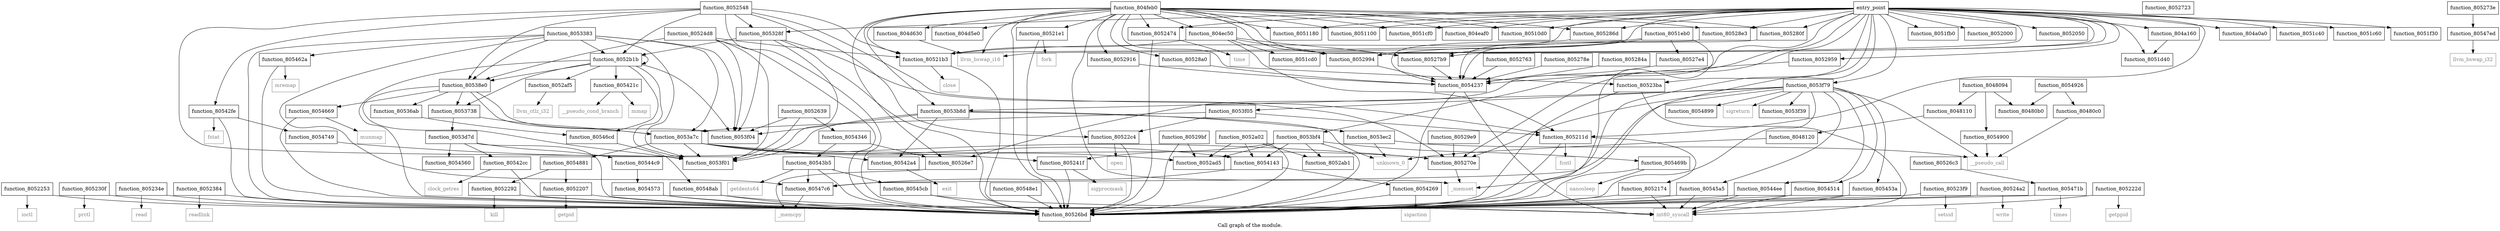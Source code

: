 digraph "Call graph of the module." {
  label="Call graph of the module.";
  node [shape=record];

  Node_function_805222d [label="{function_805222d}"];
  Node_function_8052253 [label="{function_8052253}"];
  Node_function_8053f39 [label="{function_8053f39}"];
  Node_function_8052ab1 [label="{function_8052ab1}"];
  Node_function_805270e [label="{function_805270e}"];
  Node_function_8052723 [label="{function_8052723}"];
  Node_function_8052ad5 [label="{function_8052ad5}"];
  Node_function_805273e [label="{function_805273e}"];
  Node_function_8052af5 [label="{function_8052af5}"];
  Node_function_8052b1b [label="{function_8052b1b}"];
  Node_function_8052763 [label="{function_8052763}"];
  Node_function_805328f [label="{function_805328f}"];
  Node_function_805278e [label="{function_805278e}"];
  Node_function_8053383 [label="{function_8053383}"];
  Node_function_80527b9 [label="{function_80527b9}"];
  Node_function_80536ab [label="{function_80536ab}"];
  Node_function_8053738 [label="{function_8053738}"];
  Node_function_80527e4 [label="{function_80527e4}"];
  Node_function_80538e0 [label="{function_80538e0}"];
  Node_function_805280f [label="{function_805280f}"];
  Node_function_8053a7c [label="{function_8053a7c}"];
  Node_function_8052292 [label="{function_8052292}"];
  Node_function_80522c4 [label="{function_80522c4}"];
  Node_function_805284a [label="{function_805284a}"];
  Node_function_805230f [label="{function_805230f}"];
  Node_function_8052994 [label="{function_8052994}"];
  Node_function_805234e [label="{function_805234e}"];
  Node_function_8052384 [label="{function_8052384}"];
  Node_function_80523ba [label="{function_80523ba}"];
  Node_function_8053f05 [label="{function_8053f05}"];
  Node_function_80523f9 [label="{function_80523f9}"];
  Node_function_805241f [label="{function_805241f}"];
  Node_function_8052474 [label="{function_8052474}"];
  Node_function_80524a2 [label="{function_80524a2}"];
  Node_function_80524d8 [label="{function_80524d8}"];
  Node_function_8053f01 [label="{function_8053f01}"];
  Node_function_8052548 [label="{function_8052548}"];
  Node_function_80529bf [label="{function_80529bf}"];
  Node_function_8053b8d [label="{function_8053b8d}"];
  Node_function_805286d [label="{function_805286d}"];
  Node_function_80529e9 [label="{function_80529e9}"];
  Node_function_8052639 [label="{function_8052639}"];
  Node_function_80526bd [label="{function_80526bd}"];
  Node_function_80528a0 [label="{function_80528a0}"];
  Node_function_80526e7 [label="{function_80526e7}"];
  Node_function_8052a02 [label="{function_8052a02}"];
  Node_function_80528e3 [label="{function_80528e3}"];
  Node_function_8053bf4 [label="{function_8053bf4}"];
  Node_function_8052916 [label="{function_8052916}"];
  Node_function_8053d7d [label="{function_8053d7d}"];
  Node_function_8052959 [label="{function_8052959}"];
  Node_function_8053f04 [label="{function_8053f04}"];
  Node_function_80526c3 [label="{function_80526c3}"];
  Node_function_8053ec2 [label="{function_8053ec2}"];
  Node_function_8054143 [label="{function_8054143}"];
  Node_function_805421c [label="{function_805421c}"];
  Node_function_8054237 [label="{function_8054237}"];
  Node_function_8054269 [label="{function_8054269}"];
  Node_function_80542a4 [label="{function_80542a4}"];
  Node_function_80542cc [label="{function_80542cc}"];
  Node_function_80542fe [label="{function_80542fe}"];
  Node_function_8054346 [label="{function_8054346}"];
  Node_function_80543b5 [label="{function_80543b5}"];
  Node_function_80544c9 [label="{function_80544c9}"];
  Node_function_80544ee [label="{function_80544ee}"];
  Node_function_8054514 [label="{function_8054514}"];
  Node_function_805453a [label="{function_805453a}"];
  Node_function_8054560 [label="{function_8054560}"];
  Node_function_8054573 [label="{function_8054573}"];
  Node_function_80545a5 [label="{function_80545a5}"];
  Node_function_80545cb [label="{function_80545cb}"];
  Node_function_805462a [label="{function_805462a}"];
  Node_function_8054669 [label="{function_8054669}"];
  Node_function_805469b [label="{function_805469b}"];
  Node_function_80546cd [label="{function_80546cd}"];
  Node_function_805471b [label="{function_805471b}"];
  Node_function_8054749 [label="{function_8054749}"];
  Node_function_80547c6 [label="{function_80547c6}"];
  Node_function_80547ed [label="{function_80547ed}"];
  Node_function_8054881 [label="{function_8054881}"];
  Node_function_8054899 [label="{function_8054899}"];
  Node_function_80548ab [label="{function_80548ab}"];
  Node_function_80548e1 [label="{function_80548e1}"];
  Node_function_8054900 [label="{function_8054900}"];
  Node_function_8054926 [label="{function_8054926}"];
  Node_llvm_ctlz_i32 [color="gray50", fontcolor="gray50", label="{llvm_ctlz_i32}"];
  Node_llvm_bswap_i32 [color="gray50", fontcolor="gray50", label="{llvm_bswap_i32}"];
  Node_getpid [color="gray50", fontcolor="gray50", label="{getpid}"];
  Node_function_8053f79 [label="{function_8053f79}"];
  Node__memset [color="gray50", fontcolor="gray50", label="{_memset}"];
  Node__memcpy [color="gray50", fontcolor="gray50", label="{_memcpy}"];
  Node_llvm_bswap_i16 [color="gray50", fontcolor="gray50", label="{llvm_bswap_i16}"];
  Node_unknown_0 [color="gray50", fontcolor="gray50", label="{unknown_0}"];
  Node_fcntl [color="gray50", fontcolor="gray50", label="{fcntl}"];
  Node_int80_syscall [color="gray50", fontcolor="gray50", label="{int80_syscall}"];
  Node_close [color="gray50", fontcolor="gray50", label="{close}"];
  Node_fork [color="gray50", fontcolor="gray50", label="{fork}"];
  Node_getppid [color="gray50", fontcolor="gray50", label="{getppid}"];
  Node_ioctl [color="gray50", fontcolor="gray50", label="{ioctl}"];
  Node_kill [color="gray50", fontcolor="gray50", label="{kill}"];
  Node_open [color="gray50", fontcolor="gray50", label="{open}"];
  Node_prctl [color="gray50", fontcolor="gray50", label="{prctl}"];
  Node_read [color="gray50", fontcolor="gray50", label="{read}"];
  Node_readlink [color="gray50", fontcolor="gray50", label="{readlink}"];
  Node_setsid [color="gray50", fontcolor="gray50", label="{setsid}"];
  Node_sigprocmask [color="gray50", fontcolor="gray50", label="{sigprocmask}"];
  Node_time [color="gray50", fontcolor="gray50", label="{time}"];
  Node_write [color="gray50", fontcolor="gray50", label="{write}"];
  Node_sigreturn [color="gray50", fontcolor="gray50", label="{sigreturn}"];
  Node_mmap [color="gray50", fontcolor="gray50", label="{mmap}"];
  Node_sigaction [color="gray50", fontcolor="gray50", label="{sigaction}"];
  Node_exit [color="gray50", fontcolor="gray50", label="{exit}"];
  Node_clock_getres [color="gray50", fontcolor="gray50", label="{clock_getres}"];
  Node_fstat [color="gray50", fontcolor="gray50", label="{fstat}"];
  Node_getdents64 [color="gray50", fontcolor="gray50", label="{getdents64}"];
  Node_mremap [color="gray50", fontcolor="gray50", label="{mremap}"];
  Node_munmap [color="gray50", fontcolor="gray50", label="{munmap}"];
  Node_nanosleep [color="gray50", fontcolor="gray50", label="{nanosleep}"];
  Node_times [color="gray50", fontcolor="gray50", label="{times}"];
  Node___pseudo_call [color="gray50", fontcolor="gray50", label="{__pseudo_call}"];
  Node___pseudo_cond_branch [color="gray50", fontcolor="gray50", label="{__pseudo_cond_branch}"];
  Node_function_8048094 [label="{function_8048094}"];
  Node_function_80480b0 [label="{function_80480b0}"];
  Node_function_80480c0 [label="{function_80480c0}"];
  Node_function_8048110 [label="{function_8048110}"];
  Node_function_8048120 [label="{function_8048120}"];
  Node_entry_point [label="{entry_point}"];
  Node_function_804a0a0 [label="{function_804a0a0}"];
  Node_function_804a160 [label="{function_804a160}"];
  Node_function_804d5e0 [label="{function_804d5e0}"];
  Node_function_804d630 [label="{function_804d630}"];
  Node_function_804eaf0 [label="{function_804eaf0}"];
  Node_function_804ec50 [label="{function_804ec50}"];
  Node_function_804feb0 [label="{function_804feb0}"];
  Node_function_80510d0 [label="{function_80510d0}"];
  Node_function_8051100 [label="{function_8051100}"];
  Node_function_8051180 [label="{function_8051180}"];
  Node_function_8051c40 [label="{function_8051c40}"];
  Node_function_8051c60 [label="{function_8051c60}"];
  Node_function_8051cd0 [label="{function_8051cd0}"];
  Node_function_8051cf0 [label="{function_8051cf0}"];
  Node_function_8051d40 [label="{function_8051d40}"];
  Node_function_8051eb0 [label="{function_8051eb0}"];
  Node_function_8051f30 [label="{function_8051f30}"];
  Node_function_8051fb0 [label="{function_8051fb0}"];
  Node_function_8052000 [label="{function_8052000}"];
  Node_function_8052050 [label="{function_8052050}"];
  Node_function_805211d [label="{function_805211d}"];
  Node_function_8052174 [label="{function_8052174}"];
  Node_function_80521b3 [label="{function_80521b3}"];
  Node_function_80521e1 [label="{function_80521e1}"];
  Node_function_8052207 [label="{function_8052207}"];
  Node_function_805222d -> Node_function_80526bd;
  Node_function_805222d -> Node_getppid;
  Node_function_8052253 -> Node_function_80526bd;
  Node_function_8052253 -> Node_ioctl;
  Node_function_805270e -> Node__memset;
  Node_function_805273e -> Node_function_80547ed;
  Node_function_8052af5 -> Node_llvm_ctlz_i32;
  Node_function_8052b1b -> Node_function_8052af5;
  Node_function_8052b1b -> Node_function_8052b1b;
  Node_function_8052b1b -> Node_function_8053738;
  Node_function_8052b1b -> Node_function_80538e0;
  Node_function_8052b1b -> Node_function_8053f01;
  Node_function_8052b1b -> Node_function_80526bd;
  Node_function_8052b1b -> Node_function_8053f04;
  Node_function_8052b1b -> Node_function_805421c;
  Node_function_8052b1b -> Node_function_80546cd;
  Node_function_8052763 -> Node_function_8054237;
  Node_function_805328f -> Node_function_805270e;
  Node_function_805328f -> Node_function_8052b1b;
  Node_function_805328f -> Node_function_8053f01;
  Node_function_805328f -> Node_function_80526bd;
  Node_function_805328f -> Node_function_8053f04;
  Node_function_805278e -> Node_function_8054237;
  Node_function_8053383 -> Node_function_8052b1b;
  Node_function_8053383 -> Node_function_80538e0;
  Node_function_8053383 -> Node_function_8053a7c;
  Node_function_8053383 -> Node_function_8053f01;
  Node_function_8053383 -> Node_function_80526bd;
  Node_function_8053383 -> Node_function_8053f04;
  Node_function_8053383 -> Node_function_805462a;
  Node_function_8053383 -> Node_function_80547c6;
  Node_function_80527b9 -> Node_function_8054237;
  Node_function_80536ab -> Node_function_80546cd;
  Node_function_8053738 -> Node_function_8053a7c;
  Node_function_8053738 -> Node_function_8053d7d;
  Node_function_80527e4 -> Node_function_8054237;
  Node_function_80538e0 -> Node_function_80536ab;
  Node_function_80538e0 -> Node_function_8053738;
  Node_function_80538e0 -> Node_function_8053a7c;
  Node_function_80538e0 -> Node_function_8053f01;
  Node_function_80538e0 -> Node_function_8053f04;
  Node_function_80538e0 -> Node_function_8054669;
  Node_function_805280f -> Node_function_8054237;
  Node_function_8053a7c -> Node_function_805270e;
  Node_function_8053a7c -> Node_function_8052ad5;
  Node_function_8053a7c -> Node_function_805241f;
  Node_function_8053a7c -> Node_function_8053f01;
  Node_function_8053a7c -> Node_function_8054143;
  Node_function_8053a7c -> Node_function_80542a4;
  Node_function_8053a7c -> Node_function_8054881;
  Node_function_8052292 -> Node_function_80526bd;
  Node_function_8052292 -> Node_kill;
  Node_function_80522c4 -> Node_function_80526bd;
  Node_function_80522c4 -> Node_open;
  Node_function_805284a -> Node_function_8054237;
  Node_function_805230f -> Node_function_80526bd;
  Node_function_805230f -> Node_prctl;
  Node_function_8052994 -> Node_function_8054237;
  Node_function_805234e -> Node_function_80526bd;
  Node_function_805234e -> Node_read;
  Node_function_8052384 -> Node_function_80526bd;
  Node_function_8052384 -> Node_readlink;
  Node_function_80523ba -> Node_function_80526bd;
  Node_function_80523ba -> Node_int80_syscall;
  Node_function_8053f05 -> Node_function_8053a7c;
  Node_function_8053f05 -> Node_function_80522c4;
  Node_function_8053f05 -> Node_function_805211d;
  Node_function_80523f9 -> Node_function_80526bd;
  Node_function_80523f9 -> Node_setsid;
  Node_function_805241f -> Node_function_80526bd;
  Node_function_805241f -> Node_sigprocmask;
  Node_function_8052474 -> Node_function_80526bd;
  Node_function_8052474 -> Node_time;
  Node_function_80524a2 -> Node_function_80526bd;
  Node_function_80524a2 -> Node_write;
  Node_function_80524d8 -> Node_function_80538e0;
  Node_function_80524d8 -> Node_function_8053f01;
  Node_function_80524d8 -> Node_function_80526bd;
  Node_function_80524d8 -> Node_function_8053f04;
  Node_function_80524d8 -> Node_function_80521b3;
  Node_function_8052548 -> Node_function_8052b1b;
  Node_function_8052548 -> Node_function_805328f;
  Node_function_8052548 -> Node_function_80538e0;
  Node_function_8052548 -> Node_function_80522c4;
  Node_function_8052548 -> Node_function_8053f01;
  Node_function_8052548 -> Node_function_80526bd;
  Node_function_8052548 -> Node_function_80542fe;
  Node_function_8052548 -> Node_function_805211d;
  Node_function_8052548 -> Node_function_80521b3;
  Node_function_80529bf -> Node_function_8052ad5;
  Node_function_80529bf -> Node_function_80526bd;
  Node_function_8053b8d -> Node_function_8053f01;
  Node_function_8053b8d -> Node_function_8053f04;
  Node_function_8053b8d -> Node_function_8053ec2;
  Node_function_8053b8d -> Node_function_80542a4;
  Node_function_8053b8d -> Node_unknown_0;
  Node_function_805286d -> Node_function_8054237;
  Node_function_80529e9 -> Node_function_805270e;
  Node_function_8052639 -> Node_function_8053f01;
  Node_function_8052639 -> Node_function_8053f04;
  Node_function_8052639 -> Node_function_8054346;
  Node_function_80528a0 -> Node_function_8054237;
  Node_function_80526e7 -> Node__memcpy;
  Node_function_8052a02 -> Node_function_8052ab1;
  Node_function_8052a02 -> Node_function_8052ad5;
  Node_function_8052a02 -> Node_function_80526bd;
  Node_function_8052a02 -> Node_function_8054143;
  Node_function_80528e3 -> Node_function_8054237;
  Node_function_8053bf4 -> Node_function_8052ab1;
  Node_function_8053bf4 -> Node_function_8052ad5;
  Node_function_8053bf4 -> Node_function_805241f;
  Node_function_8053bf4 -> Node_function_80526bd;
  Node_function_8053bf4 -> Node_function_8054143;
  Node_function_8053bf4 -> Node_function_805469b;
  Node_function_8052916 -> Node_function_8054237;
  Node_function_8053d7d -> Node_function_80526bd;
  Node_function_8053d7d -> Node_function_80542cc;
  Node_function_8053d7d -> Node_function_80544c9;
  Node_function_8053d7d -> Node_function_8054560;
  Node_function_8052959 -> Node_function_8054237;
  Node_function_80526c3 -> Node_function_805471b;
  Node_function_8053ec2 -> Node_unknown_0;
  Node_function_8053ec2 -> Node___pseudo_call;
  Node_function_8054143 -> Node_function_8054269;
  Node_function_8054143 -> Node_function_80547c6;
  Node_function_805421c -> Node_mmap;
  Node_function_805421c -> Node___pseudo_cond_branch;
  Node_function_8054237 -> Node_function_80526bd;
  Node_function_8054237 -> Node_int80_syscall;
  Node_function_8054269 -> Node_function_80526bd;
  Node_function_8054269 -> Node_sigaction;
  Node_function_80542a4 -> Node_exit;
  Node_function_80542cc -> Node_function_80526bd;
  Node_function_80542cc -> Node_clock_getres;
  Node_function_80542fe -> Node_function_80526bd;
  Node_function_80542fe -> Node_function_8054749;
  Node_function_80542fe -> Node_fstat;
  Node_function_8054346 -> Node_function_80526e7;
  Node_function_8054346 -> Node_function_80543b5;
  Node_function_80543b5 -> Node_function_80526bd;
  Node_function_80543b5 -> Node_function_80545cb;
  Node_function_80543b5 -> Node_function_80547c6;
  Node_function_80543b5 -> Node_getdents64;
  Node_function_80544c9 -> Node_function_8054573;
  Node_function_80544ee -> Node_function_80526bd;
  Node_function_80544ee -> Node_int80_syscall;
  Node_function_8054514 -> Node_function_80526bd;
  Node_function_8054514 -> Node_int80_syscall;
  Node_function_805453a -> Node_function_80526bd;
  Node_function_805453a -> Node_int80_syscall;
  Node_function_8054573 -> Node_function_80526bd;
  Node_function_8054573 -> Node_int80_syscall;
  Node_function_80545a5 -> Node_function_80526bd;
  Node_function_80545a5 -> Node_int80_syscall;
  Node_function_80545cb -> Node_function_80526bd;
  Node_function_80545cb -> Node_int80_syscall;
  Node_function_805462a -> Node_function_80526bd;
  Node_function_805462a -> Node_mremap;
  Node_function_8054669 -> Node_function_80526bd;
  Node_function_8054669 -> Node_munmap;
  Node_function_805469b -> Node_function_80526bd;
  Node_function_805469b -> Node_nanosleep;
  Node_function_80546cd -> Node_function_80548ab;
  Node_function_805471b -> Node_function_80526bd;
  Node_function_805471b -> Node_times;
  Node_function_8054749 -> Node_function_805270e;
  Node_function_80547c6 -> Node__memcpy;
  Node_function_80547ed -> Node_llvm_bswap_i32;
  Node_function_8054881 -> Node_function_8052292;
  Node_function_8054881 -> Node_function_8052207;
  Node_function_80548ab -> Node_function_80526bd;
  Node_function_80548ab -> Node_int80_syscall;
  Node_function_80548e1 -> Node_function_80526bd;
  Node_function_8054900 -> Node___pseudo_call;
  Node_function_8054926 -> Node_function_80480b0;
  Node_function_8054926 -> Node_function_80480c0;
  Node_function_8053f79 -> Node_function_8053f39;
  Node_function_8053f79 -> Node_function_805270e;
  Node_function_8053f79 -> Node_function_8053f05;
  Node_function_8053f79 -> Node_function_8053b8d;
  Node_function_8053f79 -> Node_function_80526bd;
  Node_function_8053f79 -> Node_function_80544ee;
  Node_function_8053f79 -> Node_function_8054514;
  Node_function_8053f79 -> Node_function_805453a;
  Node_function_8053f79 -> Node_function_80545a5;
  Node_function_8053f79 -> Node_function_80547c6;
  Node_function_8053f79 -> Node_function_8054899;
  Node_function_8053f79 -> Node_sigreturn;
  Node_function_8053f79 -> Node___pseudo_call;
  Node_function_8048094 -> Node_function_8054900;
  Node_function_8048094 -> Node_function_80480b0;
  Node_function_8048094 -> Node_function_8048110;
  Node_function_80480c0 -> Node___pseudo_call;
  Node_function_8048110 -> Node_function_8048120;
  Node_function_8048120 -> Node_unknown_0;
  Node_entry_point -> Node_function_805270e;
  Node_entry_point -> Node_function_805328f;
  Node_entry_point -> Node_function_80527b9;
  Node_entry_point -> Node_function_805280f;
  Node_entry_point -> Node_function_8052994;
  Node_entry_point -> Node_function_80523ba;
  Node_entry_point -> Node_function_8052474;
  Node_entry_point -> Node_function_805286d;
  Node_entry_point -> Node_function_80526bd;
  Node_entry_point -> Node_function_80526e7;
  Node_entry_point -> Node_function_80528e3;
  Node_entry_point -> Node_function_8053bf4;
  Node_entry_point -> Node_function_8052959;
  Node_entry_point -> Node_function_8053f79;
  Node_entry_point -> Node__memset;
  Node_entry_point -> Node_llvm_bswap_i16;
  Node_entry_point -> Node_function_804a0a0;
  Node_entry_point -> Node_function_804a160;
  Node_entry_point -> Node_function_804eaf0;
  Node_entry_point -> Node_function_80510d0;
  Node_entry_point -> Node_function_8051100;
  Node_entry_point -> Node_function_8051180;
  Node_entry_point -> Node_function_8051c40;
  Node_entry_point -> Node_function_8051c60;
  Node_entry_point -> Node_function_8051cd0;
  Node_entry_point -> Node_function_8051cf0;
  Node_entry_point -> Node_function_8051d40;
  Node_entry_point -> Node_function_8051f30;
  Node_entry_point -> Node_function_8051fb0;
  Node_entry_point -> Node_function_8052000;
  Node_entry_point -> Node_function_8052050;
  Node_entry_point -> Node_function_805211d;
  Node_entry_point -> Node_function_80521b3;
  Node_function_804a160 -> Node_function_8051d40;
  Node_function_804d630 -> Node_llvm_bswap_i16;
  Node_function_804ec50 -> Node_function_80527b9;
  Node_function_804ec50 -> Node_function_8052994;
  Node_function_804ec50 -> Node_function_8051cd0;
  Node_function_804ec50 -> Node_function_805211d;
  Node_function_804ec50 -> Node_function_80521b3;
  Node_function_804feb0 -> Node_function_80527b9;
  Node_function_804feb0 -> Node_function_805280f;
  Node_function_804feb0 -> Node_function_8052994;
  Node_function_804feb0 -> Node_function_80523ba;
  Node_function_804feb0 -> Node_function_8052474;
  Node_function_804feb0 -> Node_function_8053b8d;
  Node_function_804feb0 -> Node_function_805286d;
  Node_function_804feb0 -> Node_function_80526bd;
  Node_function_804feb0 -> Node_function_80528a0;
  Node_function_804feb0 -> Node_function_80526e7;
  Node_function_804feb0 -> Node_function_80528e3;
  Node_function_804feb0 -> Node_function_8052916;
  Node_function_804feb0 -> Node__memset;
  Node_function_804feb0 -> Node_llvm_bswap_i16;
  Node_function_804feb0 -> Node_function_804d5e0;
  Node_function_804feb0 -> Node_function_804d630;
  Node_function_804feb0 -> Node_function_804eaf0;
  Node_function_804feb0 -> Node_function_804ec50;
  Node_function_804feb0 -> Node_function_80510d0;
  Node_function_804feb0 -> Node_function_8051100;
  Node_function_804feb0 -> Node_function_8051180;
  Node_function_804feb0 -> Node_function_8051cf0;
  Node_function_804feb0 -> Node_function_80521b3;
  Node_function_804feb0 -> Node_function_80521e1;
  Node_function_8051eb0 -> Node_function_80527b9;
  Node_function_8051eb0 -> Node_function_80527e4;
  Node_function_8051eb0 -> Node_function_8052994;
  Node_function_8051eb0 -> Node_function_80526bd;
  Node_function_8051eb0 -> Node_function_80521b3;
  Node_function_805211d -> Node_function_80526bd;
  Node_function_805211d -> Node_fcntl;
  Node_function_805211d -> Node_function_8052174;
  Node_function_8052174 -> Node_function_80526bd;
  Node_function_8052174 -> Node_int80_syscall;
  Node_function_80521b3 -> Node_function_80526bd;
  Node_function_80521b3 -> Node_close;
  Node_function_80521e1 -> Node_function_80526bd;
  Node_function_80521e1 -> Node_fork;
  Node_function_8052207 -> Node_function_80526bd;
  Node_function_8052207 -> Node_getpid;
}
